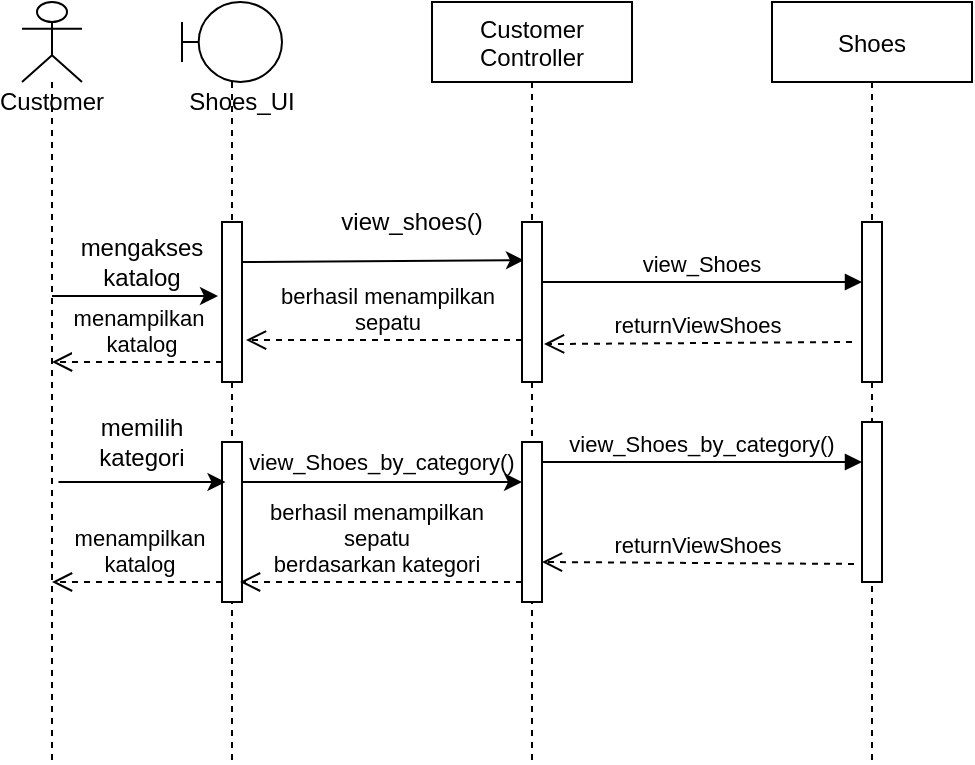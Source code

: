 <mxfile version="14.6.10" type="github">
  <diagram id="kgpKYQtTHZ0yAKxKKP6v" name="Page-1">
    <mxGraphModel dx="582" dy="557" grid="1" gridSize="10" guides="1" tooltips="1" connect="1" arrows="1" fold="1" page="1" pageScale="1" pageWidth="850" pageHeight="1100" math="0" shadow="0">
      <root>
        <mxCell id="0" />
        <mxCell id="1" parent="0" />
        <mxCell id="3nuBFxr9cyL0pnOWT2aG-1" value="Customer&#xa;Controller" style="shape=umlLifeline;perimeter=lifelinePerimeter;container=1;collapsible=0;recursiveResize=0;rounded=0;shadow=0;strokeWidth=1;" parent="1" vertex="1">
          <mxGeometry x="220" y="80" width="100" height="380" as="geometry" />
        </mxCell>
        <mxCell id="yW4ggszNxoEJO2tn1TCG-35" value="" style="html=1;points=[];perimeter=orthogonalPerimeter;" vertex="1" parent="3nuBFxr9cyL0pnOWT2aG-1">
          <mxGeometry x="45" y="220" width="10" height="80" as="geometry" />
        </mxCell>
        <mxCell id="3nuBFxr9cyL0pnOWT2aG-5" value="Shoes" style="shape=umlLifeline;perimeter=lifelinePerimeter;container=1;collapsible=0;recursiveResize=0;rounded=0;shadow=0;strokeWidth=1;" parent="1" vertex="1">
          <mxGeometry x="390" y="80" width="100" height="380" as="geometry" />
        </mxCell>
        <mxCell id="yW4ggszNxoEJO2tn1TCG-41" value="" style="html=1;points=[];perimeter=orthogonalPerimeter;" vertex="1" parent="3nuBFxr9cyL0pnOWT2aG-5">
          <mxGeometry x="45" y="110" width="10" height="80" as="geometry" />
        </mxCell>
        <mxCell id="yW4ggszNxoEJO2tn1TCG-42" value="" style="html=1;points=[];perimeter=orthogonalPerimeter;" vertex="1" parent="3nuBFxr9cyL0pnOWT2aG-5">
          <mxGeometry x="45" y="210" width="10" height="80" as="geometry" />
        </mxCell>
        <mxCell id="3nuBFxr9cyL0pnOWT2aG-7" value="returnViewShoes" style="verticalAlign=bottom;endArrow=open;dashed=1;endSize=8;shadow=0;strokeWidth=1;startArrow=none;entryX=1.1;entryY=0.763;entryDx=0;entryDy=0;entryPerimeter=0;" parent="1" target="yW4ggszNxoEJO2tn1TCG-22" edge="1">
          <mxGeometry relative="1" as="geometry">
            <mxPoint x="275" y="312.0" as="targetPoint" />
            <mxPoint x="430" y="250" as="sourcePoint" />
          </mxGeometry>
        </mxCell>
        <mxCell id="3nuBFxr9cyL0pnOWT2aG-8" value="view_Shoes" style="verticalAlign=bottom;endArrow=block;entryX=0;entryY=0;shadow=0;strokeWidth=1;" parent="1" edge="1">
          <mxGeometry relative="1" as="geometry">
            <mxPoint x="275" y="220.0" as="sourcePoint" />
            <mxPoint x="435" y="220.0" as="targetPoint" />
          </mxGeometry>
        </mxCell>
        <mxCell id="yW4ggszNxoEJO2tn1TCG-17" value="" style="shape=umlLifeline;participant=umlBoundary;perimeter=lifelinePerimeter;whiteSpace=wrap;html=1;container=1;collapsible=0;recursiveResize=0;verticalAlign=top;spacingTop=36;outlineConnect=0;" vertex="1" parent="1">
          <mxGeometry x="95" y="80" width="50" height="380" as="geometry" />
        </mxCell>
        <mxCell id="yW4ggszNxoEJO2tn1TCG-23" value="" style="html=1;points=[];perimeter=orthogonalPerimeter;" vertex="1" parent="yW4ggszNxoEJO2tn1TCG-17">
          <mxGeometry x="20" y="110" width="10" height="80" as="geometry" />
        </mxCell>
        <mxCell id="yW4ggszNxoEJO2tn1TCG-31" value="" style="html=1;points=[];perimeter=orthogonalPerimeter;" vertex="1" parent="yW4ggszNxoEJO2tn1TCG-17">
          <mxGeometry x="20" y="220" width="10" height="80" as="geometry" />
        </mxCell>
        <mxCell id="yW4ggszNxoEJO2tn1TCG-25" style="edgeStyle=orthogonalEdgeStyle;rounded=0;orthogonalLoop=1;jettySize=auto;html=1;entryX=-0.2;entryY=0.463;entryDx=0;entryDy=0;entryPerimeter=0;" edge="1" parent="1" source="yW4ggszNxoEJO2tn1TCG-18" target="yW4ggszNxoEJO2tn1TCG-23">
          <mxGeometry relative="1" as="geometry">
            <Array as="points">
              <mxPoint x="65" y="227" />
              <mxPoint x="65" y="227" />
            </Array>
          </mxGeometry>
        </mxCell>
        <mxCell id="yW4ggszNxoEJO2tn1TCG-18" value="" style="shape=umlLifeline;participant=umlActor;perimeter=lifelinePerimeter;whiteSpace=wrap;html=1;container=1;collapsible=0;recursiveResize=0;verticalAlign=top;spacingTop=36;outlineConnect=0;" vertex="1" parent="1">
          <mxGeometry x="15" y="80" width="30" height="380" as="geometry" />
        </mxCell>
        <mxCell id="yW4ggszNxoEJO2tn1TCG-19" value="Customer" style="text;html=1;strokeColor=none;fillColor=none;align=center;verticalAlign=middle;whiteSpace=wrap;rounded=0;" vertex="1" parent="yW4ggszNxoEJO2tn1TCG-18">
          <mxGeometry x="-5" y="40" width="40" height="20" as="geometry" />
        </mxCell>
        <mxCell id="yW4ggszNxoEJO2tn1TCG-20" value="Shoes_UI" style="text;html=1;strokeColor=none;fillColor=none;align=center;verticalAlign=middle;whiteSpace=wrap;rounded=0;" vertex="1" parent="1">
          <mxGeometry x="105" y="120" width="40" height="20" as="geometry" />
        </mxCell>
        <mxCell id="yW4ggszNxoEJO2tn1TCG-26" value="mengakses katalog" style="text;html=1;strokeColor=none;fillColor=none;align=center;verticalAlign=middle;whiteSpace=wrap;rounded=0;" vertex="1" parent="1">
          <mxGeometry x="55" y="200" width="40" height="20" as="geometry" />
        </mxCell>
        <mxCell id="yW4ggszNxoEJO2tn1TCG-27" value="menampilkan&#xa; katalog" style="verticalAlign=bottom;endArrow=open;dashed=1;endSize=8;shadow=0;strokeWidth=1;" edge="1" parent="1" target="yW4ggszNxoEJO2tn1TCG-18">
          <mxGeometry relative="1" as="geometry">
            <mxPoint x="35" y="260" as="targetPoint" />
            <mxPoint x="115" y="260" as="sourcePoint" />
            <Array as="points">
              <mxPoint x="85" y="260" />
              <mxPoint x="75" y="260" />
            </Array>
            <mxPoint x="1" as="offset" />
          </mxGeometry>
        </mxCell>
        <mxCell id="yW4ggszNxoEJO2tn1TCG-28" style="edgeStyle=orthogonalEdgeStyle;rounded=0;orthogonalLoop=1;jettySize=auto;html=1;entryX=-0.2;entryY=0.463;entryDx=0;entryDy=0;entryPerimeter=0;" edge="1" parent="1">
          <mxGeometry relative="1" as="geometry">
            <mxPoint x="33.25" y="320" as="sourcePoint" />
            <mxPoint x="116.75" y="320.04" as="targetPoint" />
            <Array as="points">
              <mxPoint x="58.75" y="320" />
              <mxPoint x="58.75" y="320" />
            </Array>
          </mxGeometry>
        </mxCell>
        <mxCell id="yW4ggszNxoEJO2tn1TCG-29" value="memilih kategori" style="text;html=1;strokeColor=none;fillColor=none;align=center;verticalAlign=middle;whiteSpace=wrap;rounded=0;" vertex="1" parent="1">
          <mxGeometry x="55" y="290" width="40" height="20" as="geometry" />
        </mxCell>
        <mxCell id="yW4ggszNxoEJO2tn1TCG-30" value="menampilkan&#xa;katalog" style="verticalAlign=bottom;endArrow=open;dashed=1;endSize=8;shadow=0;strokeWidth=1;exitX=0;exitY=0.875;exitDx=0;exitDy=0;exitPerimeter=0;" edge="1" parent="1" source="yW4ggszNxoEJO2tn1TCG-31">
          <mxGeometry x="-0.011" relative="1" as="geometry">
            <mxPoint x="30" y="370" as="targetPoint" />
            <mxPoint x="106" y="370" as="sourcePoint" />
            <Array as="points">
              <mxPoint x="85.5" y="370" />
              <mxPoint x="75.5" y="370" />
            </Array>
            <mxPoint x="1" as="offset" />
          </mxGeometry>
        </mxCell>
        <mxCell id="yW4ggszNxoEJO2tn1TCG-32" style="edgeStyle=orthogonalEdgeStyle;rounded=0;orthogonalLoop=1;jettySize=auto;html=1;entryX=0.1;entryY=0.311;entryDx=0;entryDy=0;entryPerimeter=0;exitX=1;exitY=0.25;exitDx=0;exitDy=0;exitPerimeter=0;" edge="1" parent="1" source="yW4ggszNxoEJO2tn1TCG-23">
          <mxGeometry relative="1" as="geometry">
            <mxPoint x="130" y="209" as="sourcePoint" />
            <mxPoint x="266" y="209.09" as="targetPoint" />
            <Array as="points">
              <mxPoint x="125" y="209" />
            </Array>
          </mxGeometry>
        </mxCell>
        <mxCell id="yW4ggszNxoEJO2tn1TCG-33" value="berhasil menampilkan&#xa;sepatu" style="verticalAlign=bottom;endArrow=open;dashed=1;endSize=8;shadow=0;strokeWidth=1;startArrow=none;entryX=1.2;entryY=0.738;entryDx=0;entryDy=0;entryPerimeter=0;" edge="1" parent="1" source="yW4ggszNxoEJO2tn1TCG-22" target="yW4ggszNxoEJO2tn1TCG-23">
          <mxGeometry x="-0.011" relative="1" as="geometry">
            <mxPoint x="160" y="250" as="targetPoint" />
            <mxPoint x="245" y="250" as="sourcePoint" />
            <Array as="points" />
            <mxPoint x="1" as="offset" />
          </mxGeometry>
        </mxCell>
        <mxCell id="yW4ggszNxoEJO2tn1TCG-22" value="" style="html=1;points=[];perimeter=orthogonalPerimeter;" vertex="1" parent="1">
          <mxGeometry x="265" y="190" width="10" height="80" as="geometry" />
        </mxCell>
        <mxCell id="yW4ggszNxoEJO2tn1TCG-36" value="view_shoes()" style="text;html=1;strokeColor=none;fillColor=none;align=center;verticalAlign=middle;whiteSpace=wrap;rounded=0;" vertex="1" parent="1">
          <mxGeometry x="190" y="180" width="40" height="20" as="geometry" />
        </mxCell>
        <mxCell id="yW4ggszNxoEJO2tn1TCG-37" style="edgeStyle=orthogonalEdgeStyle;rounded=0;orthogonalLoop=1;jettySize=auto;html=1;" edge="1" parent="1" source="yW4ggszNxoEJO2tn1TCG-31">
          <mxGeometry relative="1" as="geometry">
            <mxPoint x="130" y="320" as="sourcePoint" />
            <mxPoint x="265" y="320" as="targetPoint" />
            <Array as="points">
              <mxPoint x="160" y="320" />
              <mxPoint x="160" y="320" />
            </Array>
          </mxGeometry>
        </mxCell>
        <mxCell id="yW4ggszNxoEJO2tn1TCG-38" value="berhasil menampilkan&#xa;sepatu &#xa;berdasarkan kategori" style="verticalAlign=bottom;endArrow=open;dashed=1;endSize=8;shadow=0;strokeWidth=1;startArrow=none;entryX=0.9;entryY=0.875;entryDx=0;entryDy=0;entryPerimeter=0;" edge="1" parent="1" target="yW4ggszNxoEJO2tn1TCG-31">
          <mxGeometry x="0.031" relative="1" as="geometry">
            <mxPoint x="130" y="370" as="targetPoint" />
            <mxPoint x="265" y="370" as="sourcePoint" />
            <Array as="points" />
            <mxPoint as="offset" />
          </mxGeometry>
        </mxCell>
        <mxCell id="yW4ggszNxoEJO2tn1TCG-40" value="&lt;span style=&quot;font-size: 11px ; background-color: rgb(255 , 255 , 255)&quot;&gt;view_Shoes_by_category()&lt;/span&gt;" style="text;html=1;strokeColor=none;fillColor=none;align=center;verticalAlign=middle;whiteSpace=wrap;rounded=0;" vertex="1" parent="1">
          <mxGeometry x="145" y="300" width="100" height="20" as="geometry" />
        </mxCell>
        <mxCell id="yW4ggszNxoEJO2tn1TCG-43" value="" style="verticalAlign=bottom;endArrow=none;dashed=1;endSize=8;exitX=0;exitY=0.95;shadow=0;strokeWidth=1;" edge="1" parent="1" target="yW4ggszNxoEJO2tn1TCG-42">
          <mxGeometry relative="1" as="geometry">
            <mxPoint x="275" y="312.0" as="targetPoint" />
            <mxPoint x="435" y="312.0" as="sourcePoint" />
          </mxGeometry>
        </mxCell>
        <mxCell id="yW4ggszNxoEJO2tn1TCG-44" value="returnViewShoes" style="verticalAlign=bottom;endArrow=open;dashed=1;endSize=8;exitX=0;exitY=0.625;shadow=0;strokeWidth=1;startArrow=none;exitDx=0;exitDy=0;exitPerimeter=0;entryX=1.4;entryY=0.613;entryDx=0;entryDy=0;entryPerimeter=0;" edge="1" parent="1">
          <mxGeometry relative="1" as="geometry">
            <mxPoint x="275" y="360.0" as="targetPoint" />
            <mxPoint x="431" y="360.96" as="sourcePoint" />
          </mxGeometry>
        </mxCell>
        <mxCell id="yW4ggszNxoEJO2tn1TCG-45" value="view_Shoes_by_category()" style="verticalAlign=bottom;endArrow=block;entryX=0;entryY=0;shadow=0;strokeWidth=1;" edge="1" parent="1">
          <mxGeometry relative="1" as="geometry">
            <mxPoint x="275" y="310.0" as="sourcePoint" />
            <mxPoint x="435" y="310.0" as="targetPoint" />
          </mxGeometry>
        </mxCell>
      </root>
    </mxGraphModel>
  </diagram>
</mxfile>

